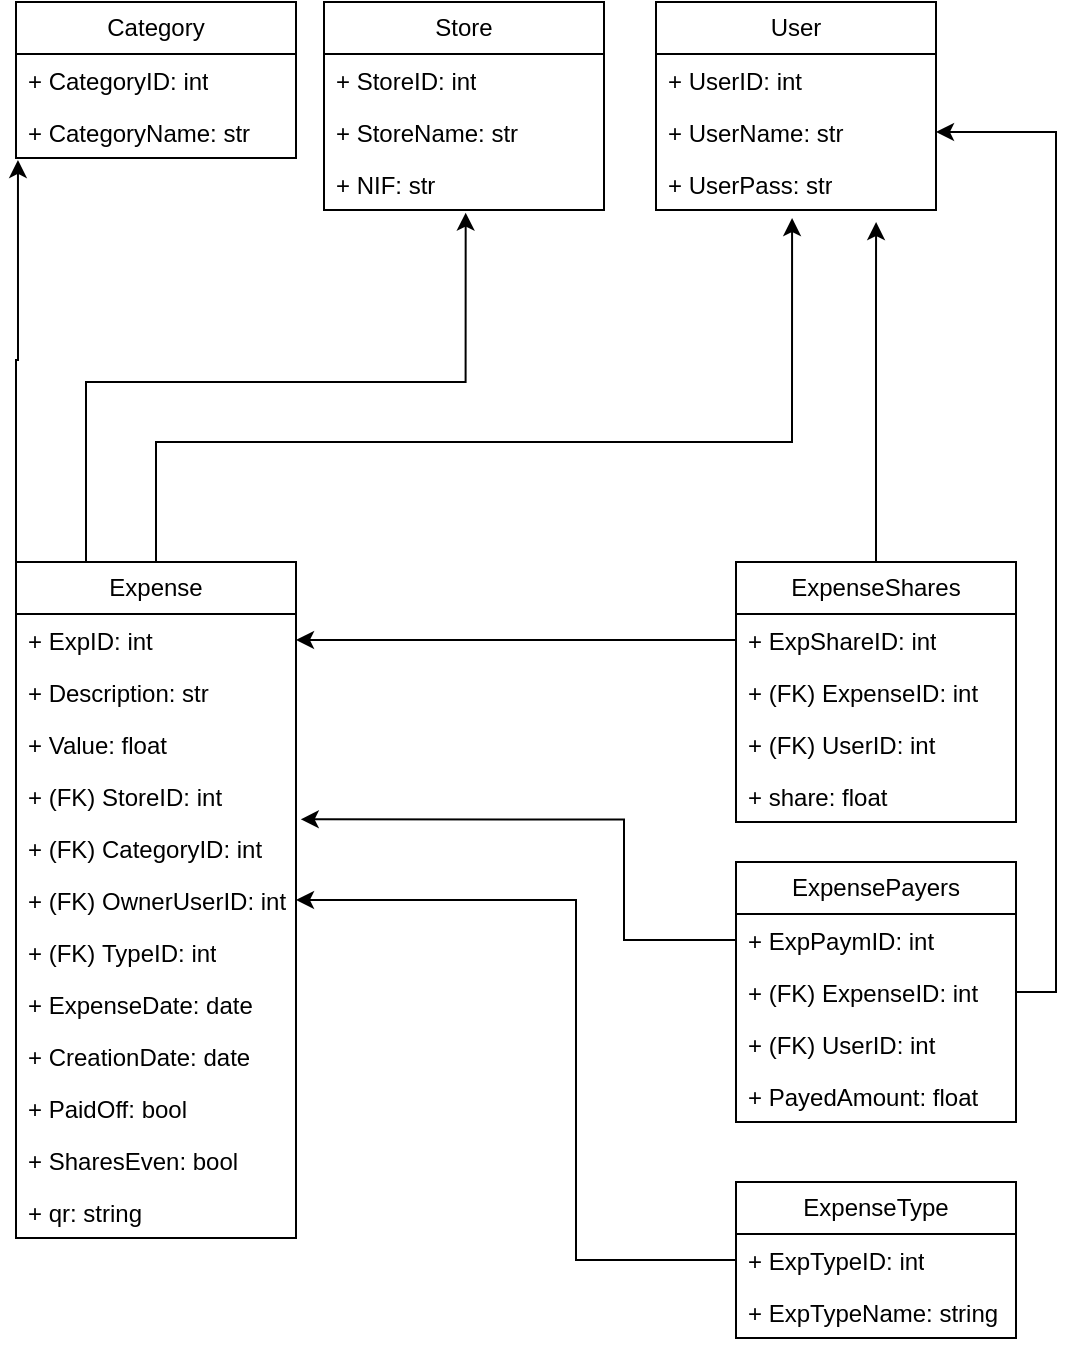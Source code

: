 <mxfile version="28.0.6">
  <diagram id="C5RBs43oDa-KdzZeNtuy" name="Page-1">
    <mxGraphModel dx="1470" dy="1008" grid="1" gridSize="10" guides="1" tooltips="1" connect="1" arrows="1" fold="1" page="1" pageScale="1" pageWidth="827" pageHeight="1169" math="0" shadow="0">
      <root>
        <mxCell id="WIyWlLk6GJQsqaUBKTNV-0" />
        <mxCell id="WIyWlLk6GJQsqaUBKTNV-1" parent="WIyWlLk6GJQsqaUBKTNV-0" />
        <mxCell id="2HHwYVkoNOaQELfMIDZ7-0" value="Expense" style="swimlane;fontStyle=0;childLayout=stackLayout;horizontal=1;startSize=26;fillColor=none;horizontalStack=0;resizeParent=1;resizeParentMax=0;resizeLast=0;collapsible=1;marginBottom=0;whiteSpace=wrap;html=1;" parent="WIyWlLk6GJQsqaUBKTNV-1" vertex="1">
          <mxGeometry x="-674" y="470" width="140" height="338" as="geometry" />
        </mxCell>
        <mxCell id="2HHwYVkoNOaQELfMIDZ7-11" value="+ ExpID: int&lt;span style=&quot;white-space: pre;&quot;&gt;&#x9;&lt;/span&gt;" style="text;strokeColor=none;fillColor=none;align=left;verticalAlign=top;spacingLeft=4;spacingRight=4;overflow=hidden;rotatable=0;points=[[0,0.5],[1,0.5]];portConstraint=eastwest;whiteSpace=wrap;html=1;" parent="2HHwYVkoNOaQELfMIDZ7-0" vertex="1">
          <mxGeometry y="26" width="140" height="26" as="geometry" />
        </mxCell>
        <mxCell id="_qTpF0EUfJcKADuhrHEC-0" value="+ Description: str&lt;span style=&quot;background-color: initial; white-space: pre;&quot;&gt;&#x9;&lt;/span&gt;" style="text;strokeColor=none;fillColor=none;align=left;verticalAlign=top;spacingLeft=4;spacingRight=4;overflow=hidden;rotatable=0;points=[[0,0.5],[1,0.5]];portConstraint=eastwest;whiteSpace=wrap;html=1;" parent="2HHwYVkoNOaQELfMIDZ7-0" vertex="1">
          <mxGeometry y="52" width="140" height="26" as="geometry" />
        </mxCell>
        <mxCell id="2HHwYVkoNOaQELfMIDZ7-1" value="+ Value: float&lt;span style=&quot;white-space: pre;&quot;&gt;&#x9;&lt;/span&gt;" style="text;strokeColor=none;fillColor=none;align=left;verticalAlign=top;spacingLeft=4;spacingRight=4;overflow=hidden;rotatable=0;points=[[0,0.5],[1,0.5]];portConstraint=eastwest;whiteSpace=wrap;html=1;" parent="2HHwYVkoNOaQELfMIDZ7-0" vertex="1">
          <mxGeometry y="78" width="140" height="26" as="geometry" />
        </mxCell>
        <mxCell id="2HHwYVkoNOaQELfMIDZ7-2" value="+ (FK) StoreID: int&amp;nbsp;" style="text;strokeColor=none;fillColor=none;align=left;verticalAlign=top;spacingLeft=4;spacingRight=4;overflow=hidden;rotatable=0;points=[[0,0.5],[1,0.5]];portConstraint=eastwest;whiteSpace=wrap;html=1;" parent="2HHwYVkoNOaQELfMIDZ7-0" vertex="1">
          <mxGeometry y="104" width="140" height="26" as="geometry" />
        </mxCell>
        <mxCell id="2HHwYVkoNOaQELfMIDZ7-3" value="+ (FK) CategoryID: int" style="text;strokeColor=none;fillColor=none;align=left;verticalAlign=top;spacingLeft=4;spacingRight=4;overflow=hidden;rotatable=0;points=[[0,0.5],[1,0.5]];portConstraint=eastwest;whiteSpace=wrap;html=1;" parent="2HHwYVkoNOaQELfMIDZ7-0" vertex="1">
          <mxGeometry y="130" width="140" height="26" as="geometry" />
        </mxCell>
        <mxCell id="2HHwYVkoNOaQELfMIDZ7-4" value="+ (FK) Owner&lt;span style=&quot;background-color: initial;&quot;&gt;User&lt;/span&gt;&lt;span style=&quot;background-color: initial;&quot;&gt;ID: int&lt;/span&gt;" style="text;strokeColor=none;fillColor=none;align=left;verticalAlign=top;spacingLeft=4;spacingRight=4;overflow=hidden;rotatable=0;points=[[0,0.5],[1,0.5]];portConstraint=eastwest;whiteSpace=wrap;html=1;" parent="2HHwYVkoNOaQELfMIDZ7-0" vertex="1">
          <mxGeometry y="156" width="140" height="26" as="geometry" />
        </mxCell>
        <mxCell id="oe2noMy-vkPDawmMcOkZ-4" value="+ (FK)&amp;nbsp;&lt;span style=&quot;background-color: initial;&quot;&gt;TypeID&lt;/span&gt;&lt;span style=&quot;background-color: initial;&quot;&gt;: int&lt;/span&gt;" style="text;strokeColor=none;fillColor=none;align=left;verticalAlign=top;spacingLeft=4;spacingRight=4;overflow=hidden;rotatable=0;points=[[0,0.5],[1,0.5]];portConstraint=eastwest;whiteSpace=wrap;html=1;" parent="2HHwYVkoNOaQELfMIDZ7-0" vertex="1">
          <mxGeometry y="182" width="140" height="26" as="geometry" />
        </mxCell>
        <mxCell id="2HHwYVkoNOaQELfMIDZ7-6" value="+ ExpenseDate&lt;span style=&quot;background-color: initial;&quot;&gt;: date&lt;/span&gt;" style="text;strokeColor=none;fillColor=none;align=left;verticalAlign=top;spacingLeft=4;spacingRight=4;overflow=hidden;rotatable=0;points=[[0,0.5],[1,0.5]];portConstraint=eastwest;whiteSpace=wrap;html=1;" parent="2HHwYVkoNOaQELfMIDZ7-0" vertex="1">
          <mxGeometry y="208" width="140" height="26" as="geometry" />
        </mxCell>
        <mxCell id="2HHwYVkoNOaQELfMIDZ7-5" value="+ CreationDate&lt;span style=&quot;background-color: initial;&quot;&gt;: date&lt;/span&gt;" style="text;strokeColor=none;fillColor=none;align=left;verticalAlign=top;spacingLeft=4;spacingRight=4;overflow=hidden;rotatable=0;points=[[0,0.5],[1,0.5]];portConstraint=eastwest;whiteSpace=wrap;html=1;" parent="2HHwYVkoNOaQELfMIDZ7-0" vertex="1">
          <mxGeometry y="234" width="140" height="26" as="geometry" />
        </mxCell>
        <mxCell id="tILSEUK4x18CvpHUGrC2-9" value="+ PaidOff&lt;span style=&quot;background-color: initial;&quot;&gt;: bool&lt;/span&gt;" style="text;strokeColor=none;fillColor=none;align=left;verticalAlign=top;spacingLeft=4;spacingRight=4;overflow=hidden;rotatable=0;points=[[0,0.5],[1,0.5]];portConstraint=eastwest;whiteSpace=wrap;html=1;" vertex="1" parent="2HHwYVkoNOaQELfMIDZ7-0">
          <mxGeometry y="260" width="140" height="26" as="geometry" />
        </mxCell>
        <mxCell id="tILSEUK4x18CvpHUGrC2-10" value="+ SharesEven&lt;span style=&quot;background-color: initial;&quot;&gt;: bool&lt;/span&gt;" style="text;strokeColor=none;fillColor=none;align=left;verticalAlign=top;spacingLeft=4;spacingRight=4;overflow=hidden;rotatable=0;points=[[0,0.5],[1,0.5]];portConstraint=eastwest;whiteSpace=wrap;html=1;" vertex="1" parent="2HHwYVkoNOaQELfMIDZ7-0">
          <mxGeometry y="286" width="140" height="26" as="geometry" />
        </mxCell>
        <mxCell id="tILSEUK4x18CvpHUGrC2-11" value="+ qr&lt;span style=&quot;background-color: initial;&quot;&gt;: string&lt;/span&gt;" style="text;strokeColor=none;fillColor=none;align=left;verticalAlign=top;spacingLeft=4;spacingRight=4;overflow=hidden;rotatable=0;points=[[0,0.5],[1,0.5]];portConstraint=eastwest;whiteSpace=wrap;html=1;" vertex="1" parent="2HHwYVkoNOaQELfMIDZ7-0">
          <mxGeometry y="312" width="140" height="26" as="geometry" />
        </mxCell>
        <mxCell id="2HHwYVkoNOaQELfMIDZ7-7" value="Category" style="swimlane;fontStyle=0;childLayout=stackLayout;horizontal=1;startSize=26;fillColor=none;horizontalStack=0;resizeParent=1;resizeParentMax=0;resizeLast=0;collapsible=1;marginBottom=0;whiteSpace=wrap;html=1;" parent="WIyWlLk6GJQsqaUBKTNV-1" vertex="1">
          <mxGeometry x="-674" y="190" width="140" height="78" as="geometry" />
        </mxCell>
        <mxCell id="2HHwYVkoNOaQELfMIDZ7-8" value="+ CategoryID: int" style="text;strokeColor=none;fillColor=none;align=left;verticalAlign=top;spacingLeft=4;spacingRight=4;overflow=hidden;rotatable=0;points=[[0,0.5],[1,0.5]];portConstraint=eastwest;whiteSpace=wrap;html=1;" parent="2HHwYVkoNOaQELfMIDZ7-7" vertex="1">
          <mxGeometry y="26" width="140" height="26" as="geometry" />
        </mxCell>
        <mxCell id="2HHwYVkoNOaQELfMIDZ7-9" value="+ CategoryName: str" style="text;strokeColor=none;fillColor=none;align=left;verticalAlign=top;spacingLeft=4;spacingRight=4;overflow=hidden;rotatable=0;points=[[0,0.5],[1,0.5]];portConstraint=eastwest;whiteSpace=wrap;html=1;" parent="2HHwYVkoNOaQELfMIDZ7-7" vertex="1">
          <mxGeometry y="52" width="140" height="26" as="geometry" />
        </mxCell>
        <mxCell id="2HHwYVkoNOaQELfMIDZ7-12" value="Store" style="swimlane;fontStyle=0;childLayout=stackLayout;horizontal=1;startSize=26;fillColor=none;horizontalStack=0;resizeParent=1;resizeParentMax=0;resizeLast=0;collapsible=1;marginBottom=0;whiteSpace=wrap;html=1;" parent="WIyWlLk6GJQsqaUBKTNV-1" vertex="1">
          <mxGeometry x="-520" y="190" width="140" height="104" as="geometry" />
        </mxCell>
        <mxCell id="2HHwYVkoNOaQELfMIDZ7-13" value="+ StoreID: int" style="text;strokeColor=none;fillColor=none;align=left;verticalAlign=top;spacingLeft=4;spacingRight=4;overflow=hidden;rotatable=0;points=[[0,0.5],[1,0.5]];portConstraint=eastwest;whiteSpace=wrap;html=1;" parent="2HHwYVkoNOaQELfMIDZ7-12" vertex="1">
          <mxGeometry y="26" width="140" height="26" as="geometry" />
        </mxCell>
        <mxCell id="2HHwYVkoNOaQELfMIDZ7-14" value="+ StoreName: str" style="text;strokeColor=none;fillColor=none;align=left;verticalAlign=top;spacingLeft=4;spacingRight=4;overflow=hidden;rotatable=0;points=[[0,0.5],[1,0.5]];portConstraint=eastwest;whiteSpace=wrap;html=1;" parent="2HHwYVkoNOaQELfMIDZ7-12" vertex="1">
          <mxGeometry y="52" width="140" height="26" as="geometry" />
        </mxCell>
        <mxCell id="tILSEUK4x18CvpHUGrC2-7" value="+ NIF: str" style="text;strokeColor=none;fillColor=none;align=left;verticalAlign=top;spacingLeft=4;spacingRight=4;overflow=hidden;rotatable=0;points=[[0,0.5],[1,0.5]];portConstraint=eastwest;whiteSpace=wrap;html=1;" vertex="1" parent="2HHwYVkoNOaQELfMIDZ7-12">
          <mxGeometry y="78" width="140" height="26" as="geometry" />
        </mxCell>
        <mxCell id="2HHwYVkoNOaQELfMIDZ7-16" value="User" style="swimlane;fontStyle=0;childLayout=stackLayout;horizontal=1;startSize=26;fillColor=none;horizontalStack=0;resizeParent=1;resizeParentMax=0;resizeLast=0;collapsible=1;marginBottom=0;whiteSpace=wrap;html=1;" parent="WIyWlLk6GJQsqaUBKTNV-1" vertex="1">
          <mxGeometry x="-354" y="190" width="140" height="104" as="geometry" />
        </mxCell>
        <mxCell id="2HHwYVkoNOaQELfMIDZ7-17" value="+ UserID: int" style="text;strokeColor=none;fillColor=none;align=left;verticalAlign=top;spacingLeft=4;spacingRight=4;overflow=hidden;rotatable=0;points=[[0,0.5],[1,0.5]];portConstraint=eastwest;whiteSpace=wrap;html=1;" parent="2HHwYVkoNOaQELfMIDZ7-16" vertex="1">
          <mxGeometry y="26" width="140" height="26" as="geometry" />
        </mxCell>
        <mxCell id="2HHwYVkoNOaQELfMIDZ7-18" value="+ UserName: str" style="text;strokeColor=none;fillColor=none;align=left;verticalAlign=top;spacingLeft=4;spacingRight=4;overflow=hidden;rotatable=0;points=[[0,0.5],[1,0.5]];portConstraint=eastwest;whiteSpace=wrap;html=1;" parent="2HHwYVkoNOaQELfMIDZ7-16" vertex="1">
          <mxGeometry y="52" width="140" height="26" as="geometry" />
        </mxCell>
        <mxCell id="2HHwYVkoNOaQELfMIDZ7-19" value="+ UserPass: str" style="text;strokeColor=none;fillColor=none;align=left;verticalAlign=top;spacingLeft=4;spacingRight=4;overflow=hidden;rotatable=0;points=[[0,0.5],[1,0.5]];portConstraint=eastwest;whiteSpace=wrap;html=1;" parent="2HHwYVkoNOaQELfMIDZ7-16" vertex="1">
          <mxGeometry y="78" width="140" height="26" as="geometry" />
        </mxCell>
        <mxCell id="2HHwYVkoNOaQELfMIDZ7-20" value="ExpensePayers" style="swimlane;fontStyle=0;childLayout=stackLayout;horizontal=1;startSize=26;fillColor=none;horizontalStack=0;resizeParent=1;resizeParentMax=0;resizeLast=0;collapsible=1;marginBottom=0;whiteSpace=wrap;html=1;" parent="WIyWlLk6GJQsqaUBKTNV-1" vertex="1">
          <mxGeometry x="-314" y="620" width="140" height="130" as="geometry" />
        </mxCell>
        <mxCell id="2HHwYVkoNOaQELfMIDZ7-21" value="+ ExpPaymID: int" style="text;strokeColor=none;fillColor=none;align=left;verticalAlign=top;spacingLeft=4;spacingRight=4;overflow=hidden;rotatable=0;points=[[0,0.5],[1,0.5]];portConstraint=eastwest;whiteSpace=wrap;html=1;" parent="2HHwYVkoNOaQELfMIDZ7-20" vertex="1">
          <mxGeometry y="26" width="140" height="26" as="geometry" />
        </mxCell>
        <mxCell id="2HHwYVkoNOaQELfMIDZ7-33" value="+ (FK) ExpenseID: int" style="text;strokeColor=none;fillColor=none;align=left;verticalAlign=top;spacingLeft=4;spacingRight=4;overflow=hidden;rotatable=0;points=[[0,0.5],[1,0.5]];portConstraint=eastwest;whiteSpace=wrap;html=1;" parent="2HHwYVkoNOaQELfMIDZ7-20" vertex="1">
          <mxGeometry y="52" width="140" height="26" as="geometry" />
        </mxCell>
        <mxCell id="2HHwYVkoNOaQELfMIDZ7-22" value="+ (FK) UserID: int" style="text;strokeColor=none;fillColor=none;align=left;verticalAlign=top;spacingLeft=4;spacingRight=4;overflow=hidden;rotatable=0;points=[[0,0.5],[1,0.5]];portConstraint=eastwest;whiteSpace=wrap;html=1;" parent="2HHwYVkoNOaQELfMIDZ7-20" vertex="1">
          <mxGeometry y="78" width="140" height="26" as="geometry" />
        </mxCell>
        <mxCell id="2HHwYVkoNOaQELfMIDZ7-23" value="+ PayedAmount: float" style="text;strokeColor=none;fillColor=none;align=left;verticalAlign=top;spacingLeft=4;spacingRight=4;overflow=hidden;rotatable=0;points=[[0,0.5],[1,0.5]];portConstraint=eastwest;whiteSpace=wrap;html=1;" parent="2HHwYVkoNOaQELfMIDZ7-20" vertex="1">
          <mxGeometry y="104" width="140" height="26" as="geometry" />
        </mxCell>
        <mxCell id="2HHwYVkoNOaQELfMIDZ7-24" value="ExpenseShares" style="swimlane;fontStyle=0;childLayout=stackLayout;horizontal=1;startSize=26;fillColor=none;horizontalStack=0;resizeParent=1;resizeParentMax=0;resizeLast=0;collapsible=1;marginBottom=0;whiteSpace=wrap;html=1;" parent="WIyWlLk6GJQsqaUBKTNV-1" vertex="1">
          <mxGeometry x="-314" y="470" width="140" height="130" as="geometry" />
        </mxCell>
        <mxCell id="2HHwYVkoNOaQELfMIDZ7-25" value="+ ExpShareID: int" style="text;strokeColor=none;fillColor=none;align=left;verticalAlign=top;spacingLeft=4;spacingRight=4;overflow=hidden;rotatable=0;points=[[0,0.5],[1,0.5]];portConstraint=eastwest;whiteSpace=wrap;html=1;" parent="2HHwYVkoNOaQELfMIDZ7-24" vertex="1">
          <mxGeometry y="26" width="140" height="26" as="geometry" />
        </mxCell>
        <mxCell id="2HHwYVkoNOaQELfMIDZ7-31" value="+ (FK) ExpenseID: int" style="text;strokeColor=none;fillColor=none;align=left;verticalAlign=top;spacingLeft=4;spacingRight=4;overflow=hidden;rotatable=0;points=[[0,0.5],[1,0.5]];portConstraint=eastwest;whiteSpace=wrap;html=1;" parent="2HHwYVkoNOaQELfMIDZ7-24" vertex="1">
          <mxGeometry y="52" width="140" height="26" as="geometry" />
        </mxCell>
        <mxCell id="2HHwYVkoNOaQELfMIDZ7-26" value="+ (FK) UserID: int" style="text;strokeColor=none;fillColor=none;align=left;verticalAlign=top;spacingLeft=4;spacingRight=4;overflow=hidden;rotatable=0;points=[[0,0.5],[1,0.5]];portConstraint=eastwest;whiteSpace=wrap;html=1;" parent="2HHwYVkoNOaQELfMIDZ7-24" vertex="1">
          <mxGeometry y="78" width="140" height="26" as="geometry" />
        </mxCell>
        <mxCell id="2HHwYVkoNOaQELfMIDZ7-27" value="+ share: float" style="text;strokeColor=none;fillColor=none;align=left;verticalAlign=top;spacingLeft=4;spacingRight=4;overflow=hidden;rotatable=0;points=[[0,0.5],[1,0.5]];portConstraint=eastwest;whiteSpace=wrap;html=1;" parent="2HHwYVkoNOaQELfMIDZ7-24" vertex="1">
          <mxGeometry y="104" width="140" height="26" as="geometry" />
        </mxCell>
        <mxCell id="2HHwYVkoNOaQELfMIDZ7-28" style="edgeStyle=orthogonalEdgeStyle;rounded=0;orthogonalLoop=1;jettySize=auto;html=1;exitX=0;exitY=0;exitDx=0;exitDy=0;entryX=0.007;entryY=1.038;entryDx=0;entryDy=0;entryPerimeter=0;" parent="WIyWlLk6GJQsqaUBKTNV-1" source="2HHwYVkoNOaQELfMIDZ7-0" target="2HHwYVkoNOaQELfMIDZ7-9" edge="1">
          <mxGeometry relative="1" as="geometry" />
        </mxCell>
        <mxCell id="2HHwYVkoNOaQELfMIDZ7-30" style="edgeStyle=orthogonalEdgeStyle;rounded=0;orthogonalLoop=1;jettySize=auto;html=1;exitX=0.5;exitY=0;exitDx=0;exitDy=0;entryX=0.486;entryY=1.154;entryDx=0;entryDy=0;entryPerimeter=0;" parent="WIyWlLk6GJQsqaUBKTNV-1" source="2HHwYVkoNOaQELfMIDZ7-0" target="2HHwYVkoNOaQELfMIDZ7-19" edge="1">
          <mxGeometry relative="1" as="geometry">
            <Array as="points">
              <mxPoint x="-604" y="410" />
              <mxPoint x="-286" y="410" />
            </Array>
          </mxGeometry>
        </mxCell>
        <mxCell id="2HHwYVkoNOaQELfMIDZ7-34" style="edgeStyle=orthogonalEdgeStyle;rounded=0;orthogonalLoop=1;jettySize=auto;html=1;exitX=0;exitY=0.5;exitDx=0;exitDy=0;entryX=1;entryY=0.5;entryDx=0;entryDy=0;" parent="WIyWlLk6GJQsqaUBKTNV-1" source="2HHwYVkoNOaQELfMIDZ7-25" target="2HHwYVkoNOaQELfMIDZ7-11" edge="1">
          <mxGeometry relative="1" as="geometry" />
        </mxCell>
        <mxCell id="2HHwYVkoNOaQELfMIDZ7-36" style="edgeStyle=orthogonalEdgeStyle;rounded=0;orthogonalLoop=1;jettySize=auto;html=1;exitX=0.5;exitY=0;exitDx=0;exitDy=0;entryX=0.786;entryY=1.231;entryDx=0;entryDy=0;entryPerimeter=0;" parent="WIyWlLk6GJQsqaUBKTNV-1" source="2HHwYVkoNOaQELfMIDZ7-24" target="2HHwYVkoNOaQELfMIDZ7-19" edge="1">
          <mxGeometry relative="1" as="geometry">
            <Array as="points">
              <mxPoint x="-244" y="340" />
              <mxPoint x="-244" y="340" />
            </Array>
          </mxGeometry>
        </mxCell>
        <mxCell id="2HHwYVkoNOaQELfMIDZ7-37" style="edgeStyle=orthogonalEdgeStyle;rounded=0;orthogonalLoop=1;jettySize=auto;html=1;exitX=1;exitY=0.5;exitDx=0;exitDy=0;entryX=1;entryY=0.5;entryDx=0;entryDy=0;" parent="WIyWlLk6GJQsqaUBKTNV-1" source="2HHwYVkoNOaQELfMIDZ7-33" target="2HHwYVkoNOaQELfMIDZ7-18" edge="1">
          <mxGeometry relative="1" as="geometry" />
        </mxCell>
        <mxCell id="oe2noMy-vkPDawmMcOkZ-0" value="ExpenseType" style="swimlane;fontStyle=0;childLayout=stackLayout;horizontal=1;startSize=26;fillColor=none;horizontalStack=0;resizeParent=1;resizeParentMax=0;resizeLast=0;collapsible=1;marginBottom=0;whiteSpace=wrap;html=1;" parent="WIyWlLk6GJQsqaUBKTNV-1" vertex="1">
          <mxGeometry x="-314" y="780" width="140" height="78" as="geometry" />
        </mxCell>
        <mxCell id="oe2noMy-vkPDawmMcOkZ-1" value="+ ExpTypeID: int" style="text;strokeColor=none;fillColor=none;align=left;verticalAlign=top;spacingLeft=4;spacingRight=4;overflow=hidden;rotatable=0;points=[[0,0.5],[1,0.5]];portConstraint=eastwest;whiteSpace=wrap;html=1;" parent="oe2noMy-vkPDawmMcOkZ-0" vertex="1">
          <mxGeometry y="26" width="140" height="26" as="geometry" />
        </mxCell>
        <mxCell id="oe2noMy-vkPDawmMcOkZ-2" value="+ ExpTypeName: string" style="text;strokeColor=none;fillColor=none;align=left;verticalAlign=top;spacingLeft=4;spacingRight=4;overflow=hidden;rotatable=0;points=[[0,0.5],[1,0.5]];portConstraint=eastwest;whiteSpace=wrap;html=1;" parent="oe2noMy-vkPDawmMcOkZ-0" vertex="1">
          <mxGeometry y="52" width="140" height="26" as="geometry" />
        </mxCell>
        <mxCell id="oe2noMy-vkPDawmMcOkZ-6" style="edgeStyle=orthogonalEdgeStyle;rounded=0;orthogonalLoop=1;jettySize=auto;html=1;exitX=0;exitY=0.5;exitDx=0;exitDy=0;entryX=1;entryY=0.5;entryDx=0;entryDy=0;" parent="WIyWlLk6GJQsqaUBKTNV-1" source="oe2noMy-vkPDawmMcOkZ-1" target="2HHwYVkoNOaQELfMIDZ7-4" edge="1">
          <mxGeometry relative="1" as="geometry">
            <Array as="points">
              <mxPoint x="-394" y="819" />
              <mxPoint x="-394" y="639" />
            </Array>
          </mxGeometry>
        </mxCell>
        <mxCell id="tILSEUK4x18CvpHUGrC2-0" style="edgeStyle=orthogonalEdgeStyle;rounded=0;orthogonalLoop=1;jettySize=auto;html=1;exitX=0;exitY=0.5;exitDx=0;exitDy=0;entryX=1.017;entryY=-0.051;entryDx=0;entryDy=0;entryPerimeter=0;" edge="1" parent="WIyWlLk6GJQsqaUBKTNV-1" source="2HHwYVkoNOaQELfMIDZ7-21" target="2HHwYVkoNOaQELfMIDZ7-3">
          <mxGeometry relative="1" as="geometry">
            <Array as="points">
              <mxPoint x="-370" y="659" />
              <mxPoint x="-370" y="599" />
            </Array>
          </mxGeometry>
        </mxCell>
        <mxCell id="tILSEUK4x18CvpHUGrC2-8" style="edgeStyle=orthogonalEdgeStyle;rounded=0;orthogonalLoop=1;jettySize=auto;html=1;exitX=0.25;exitY=0;exitDx=0;exitDy=0;entryX=0.506;entryY=1.051;entryDx=0;entryDy=0;entryPerimeter=0;" edge="1" parent="WIyWlLk6GJQsqaUBKTNV-1" source="2HHwYVkoNOaQELfMIDZ7-0" target="tILSEUK4x18CvpHUGrC2-7">
          <mxGeometry relative="1" as="geometry">
            <Array as="points">
              <mxPoint x="-639" y="380" />
              <mxPoint x="-449" y="380" />
            </Array>
          </mxGeometry>
        </mxCell>
      </root>
    </mxGraphModel>
  </diagram>
</mxfile>
